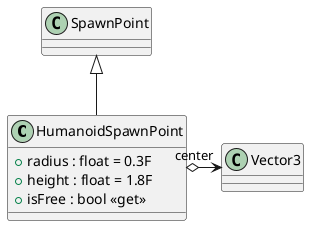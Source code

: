 @startuml
class HumanoidSpawnPoint {
    + radius : float = 0.3F
    + height : float = 1.8F
    + isFree : bool <<get>>
}
SpawnPoint <|-- HumanoidSpawnPoint
HumanoidSpawnPoint o-> "center" Vector3
@enduml
